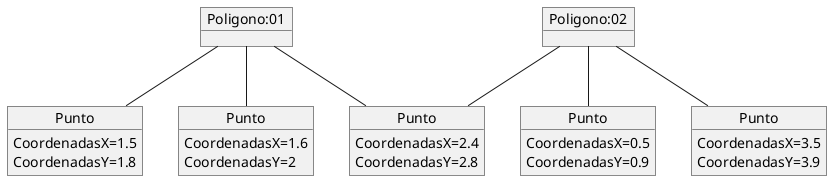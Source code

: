 @startuml 
object "Poligono:01" as P1
object "Poligono:02" as P2
object "Punto" as P3
P3 : CoordenadasX=2.4
P3 : CoordenadasY=2.8
object "Punto" as P4
object "Punto" as P5
object "Punto" as P6
object "Punto" as P7
P4 : CoordenadasX=1.5
P4 : CoordenadasY=1.8
P5 : CoordenadasX=1.6
P5 : CoordenadasY=2
P6 : CoordenadasX=0.5
P6 : CoordenadasY=0.9
P7 : CoordenadasX=3.5
P7 : CoordenadasY=3.9

P1 -- P3
P2 -- P3
P1 -- P4
P1 -- P5
P2 -- P6
P2 -- P7

@enduml